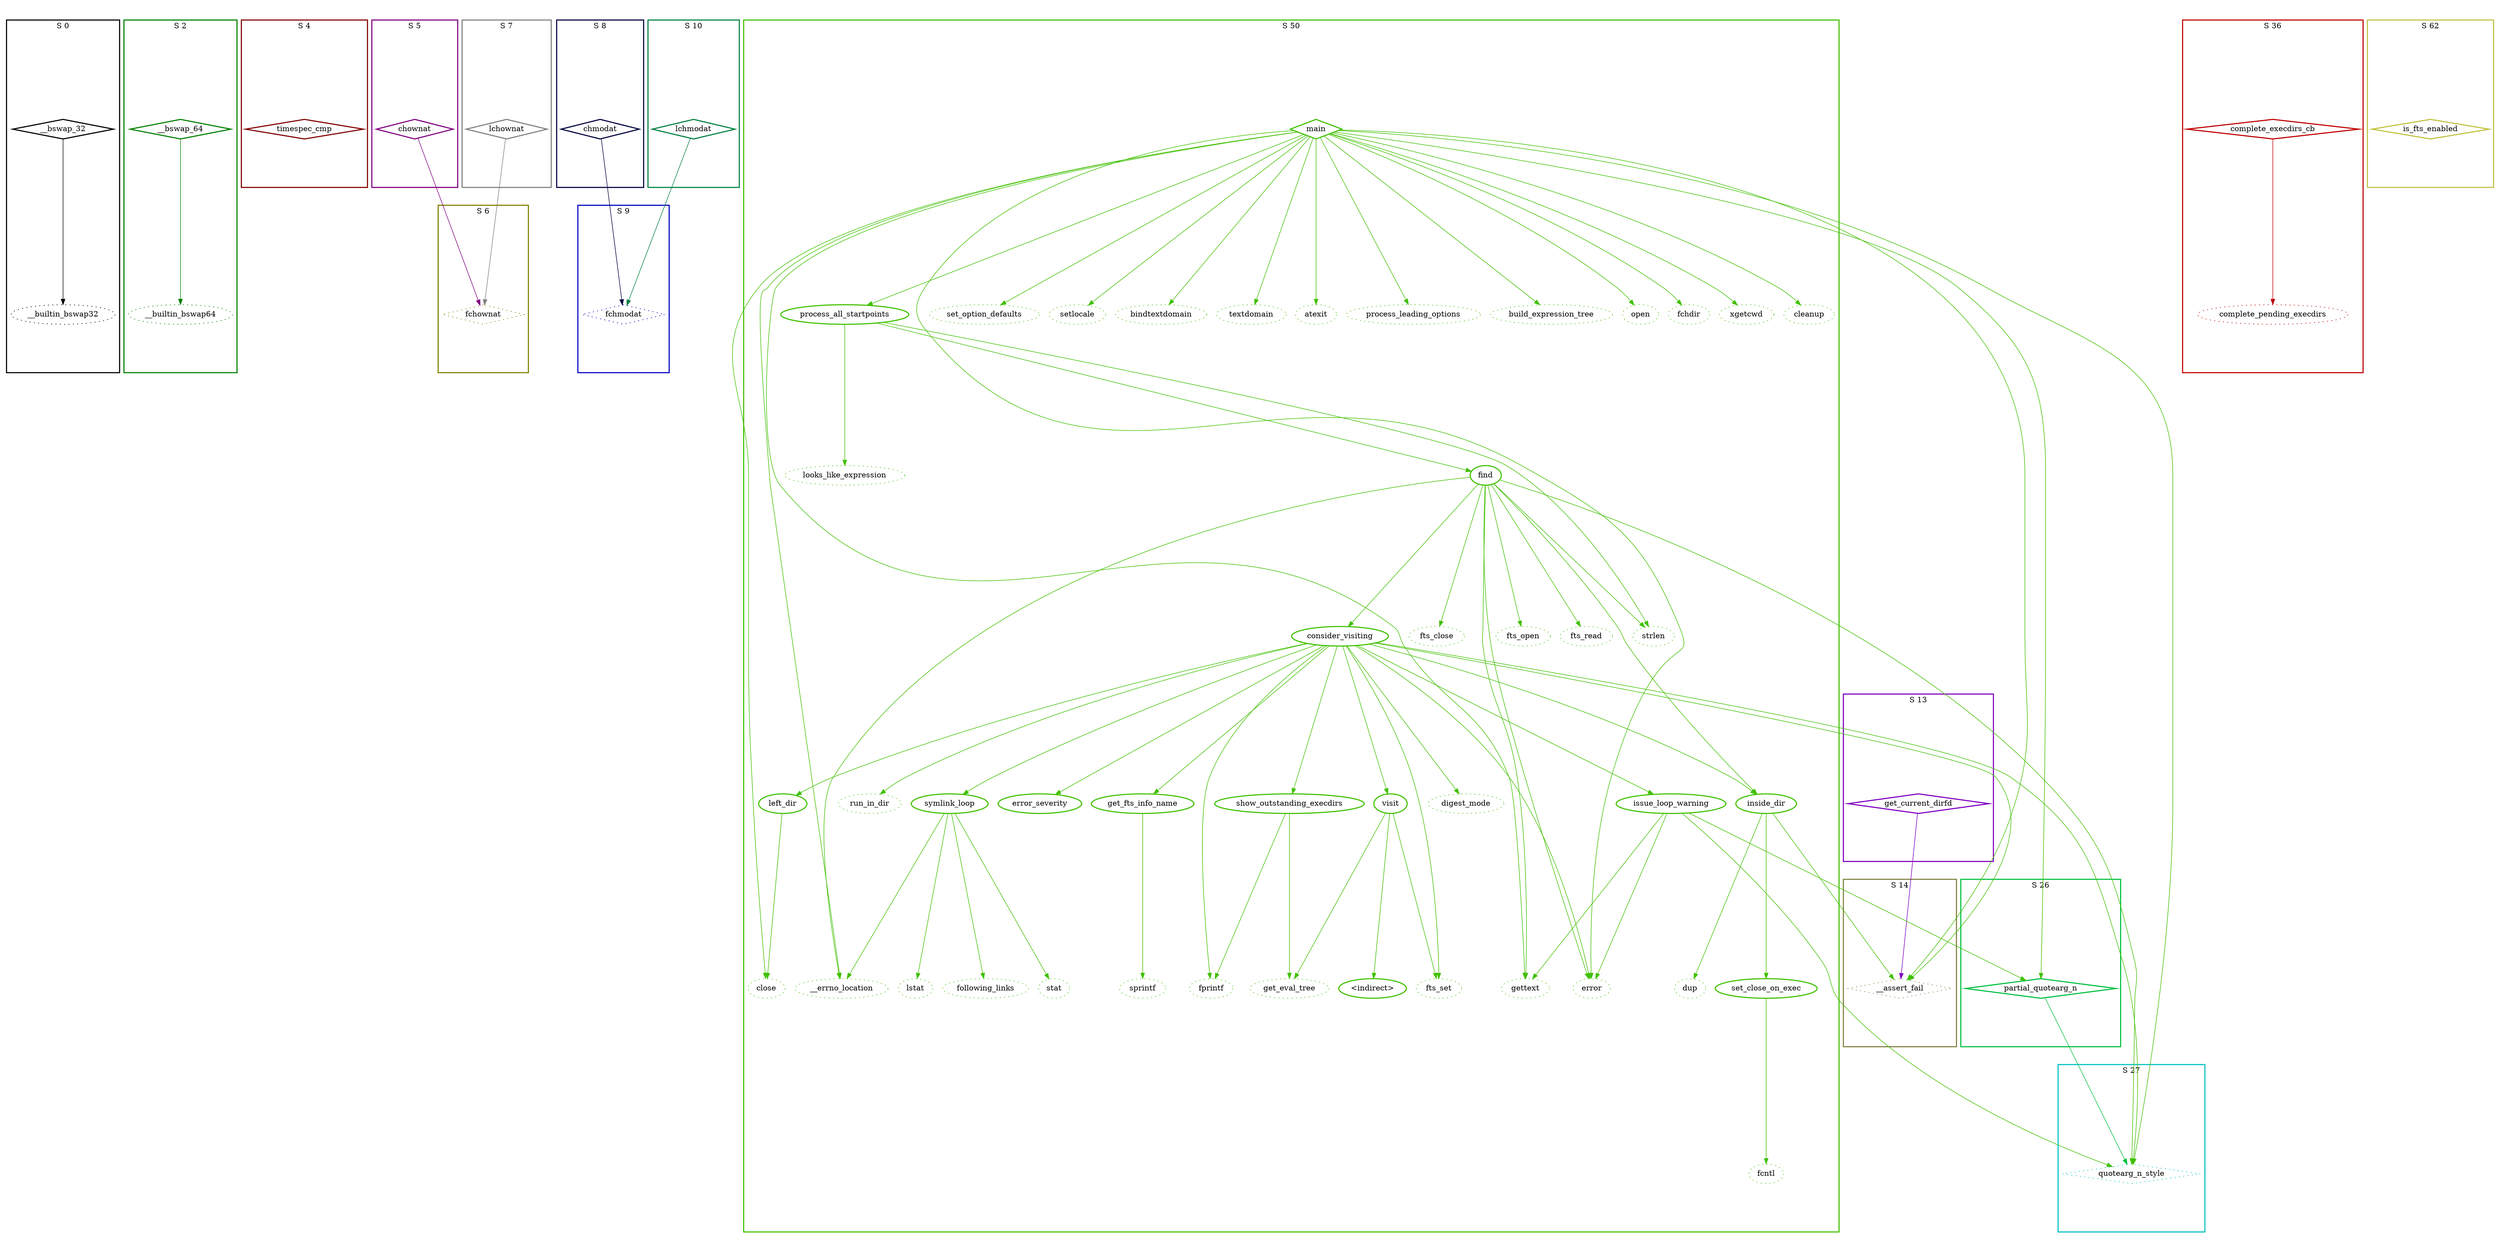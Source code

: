 digraph G {
  ratio=0.500000;
  "UV __bswap_32 (0)" [shape=diamond, label="__bswap_32", color="#000000",
                       style=bold];
  "UV __builtin_bswap32 (1)" [label="__builtin_bswap32", color="#000000",
                              style=dotted];
  "UV __bswap_64 (2)" [shape=diamond, label="__bswap_64", color="#008000",
                       style=bold];
  "UV __builtin_bswap64 (3)" [label="__builtin_bswap64", color="#008000",
                              style=dotted];
  "UV timespec_cmp (4)" [shape=diamond, label="timespec_cmp",
                         color="#800000", style=bold];
  "UV chownat (5)" [shape=diamond, label="chownat", color="#800080",
                    style=bold];
  "UV fchownat (6)" [shape=diamond, label="fchownat", color="#808000",
                     style=dotted];
  "UV lchownat (7)" [shape=diamond, label="lchownat", color="#808080",
                     style=bold];
  "UV chmodat (8)" [shape=diamond, label="chmodat", color="#000040",
                    style=bold];
  "UV fchmodat (9)" [shape=diamond, label="fchmodat", color="#0000C0",
                     style=dotted];
  "UV lchmodat (10)" [shape=diamond, label="lchmodat", color="#008040",
                      style=bold];
  "UV set_close_on_exec (11)" [label="set_close_on_exec", color="#40C000",
                               style=bold];
  "UV fcntl (12)" [label="fcntl", color="#40C000", style=dotted];
  "UV get_current_dirfd (13)" [shape=diamond, label="get_current_dirfd",
                               color="#8000C0", style=bold];
  "UV __assert_fail (14)" [shape=diamond, label="__assert_fail",
                           color="#808040", style=dotted];
  "UV left_dir (15)" [label="left_dir", color="#40C000", style=bold];
  "UV close (16)" [label="close", color="#40C000", style=dotted];
  "UV inside_dir (17)" [label="inside_dir", color="#40C000", style=bold];
  "UV dup (18)" [label="dup", color="#40C000", style=dotted];
  "UV error_severity (19)" [label="error_severity", color="#40C000",
                            style=bold];
  "UV get_fts_info_name (20)" [label="get_fts_info_name", color="#40C000",
                               style=bold];
  "UV sprintf (21)" [label="sprintf", color="#40C000", style=dotted];
  "UV visit (22)" [label="visit", color="#40C000", style=bold];
  "UV get_eval_tree (23)" [label="get_eval_tree", color="#40C000",
                           style=dotted];
  "UV <indirect> (24)" [label="<indirect>", color="#40C000", style=bold];
  "UV fts_set (25)" [label="fts_set", color="#40C000", style=dotted];
  "UV partial_quotearg_n (26)" [shape=diamond, label="partial_quotearg_n",
                                color="#00C040", style=bold];
  "UV quotearg_n_style (27)" [shape=diamond, label="quotearg_n_style",
                              color="#00C0C0", style=dotted];
  "UV issue_loop_warning (28)" [label="issue_loop_warning", color="#40C000",
                                style=bold];
  "UV gettext (29)" [label="gettext", color="#40C000", style=dotted];
  "UV error (30)" [label="error", color="#40C000", style=dotted];
  "UV symlink_loop (31)" [label="symlink_loop", color="#40C000", style=bold];
  "UV following_links (32)" [label="following_links", color="#40C000",
                             style=dotted];
  "UV stat (33)" [label="stat", color="#40C000", style=dotted];
  "UV lstat (34)" [label="lstat", color="#40C000", style=dotted];
  "UV __errno_location (35)" [label="__errno_location", color="#40C000",
                              style=dotted];
  "UV complete_execdirs_cb (36)" [shape=diamond,
                                  label="complete_execdirs_cb",
                                  color="#C00000", style=bold];
  "UV complete_pending_execdirs (37)" [label="complete_pending_execdirs",
                                       color="#C00000", style=dotted];
  "UV show_outstanding_execdirs (38)" [label="show_outstanding_execdirs",
                                       color="#40C000", style=bold];
  "UV fprintf (39)" [label="fprintf", color="#40C000", style=dotted];
  "UV consider_visiting (40)" [label="consider_visiting", color="#40C000",
                               style=bold];
  "UV digest_mode (41)" [label="digest_mode", color="#40C000", style=dotted];
  "UV run_in_dir (42)" [label="run_in_dir", color="#40C000", style=dotted];
  "UV find (43)" [label="find", color="#40C000", style=bold];
  "UV strlen (44)" [label="strlen", color="#40C000", style=dotted];
  "UV fts_open (45)" [label="fts_open", color="#40C000", style=dotted];
  "UV fts_read (46)" [label="fts_read", color="#40C000", style=dotted];
  "UV fts_close (47)" [label="fts_close", color="#40C000", style=dotted];
  "UV process_all_startpoints (48)" [label="process_all_startpoints",
                                     color="#40C000", style=bold];
  "UV looks_like_expression (49)" [label="looks_like_expression",
                                   color="#40C000", style=dotted];
  "UV main (50)" [shape=diamond, label="main", color="#40C000", style=bold];
  "UV set_option_defaults (51)" [label="set_option_defaults",
                                 color="#40C000", style=dotted];
  "UV setlocale (52)" [label="setlocale", color="#40C000", style=dotted];
  "UV bindtextdomain (53)" [label="bindtextdomain", color="#40C000",
                            style=dotted];
  "UV textdomain (54)" [label="textdomain", color="#40C000", style=dotted];
  "UV atexit (55)" [label="atexit", color="#40C000", style=dotted];
  "UV process_leading_options (56)" [label="process_leading_options",
                                     color="#40C000", style=dotted];
  "UV build_expression_tree (57)" [label="build_expression_tree",
                                   color="#40C000", style=dotted];
  "UV open (58)" [label="open", color="#40C000", style=dotted];
  "UV fchdir (59)" [label="fchdir", color="#40C000", style=dotted];
  "UV xgetcwd (60)" [label="xgetcwd", color="#40C000", style=dotted];
  "UV cleanup (61)" [label="cleanup", color="#40C000", style=dotted];
  "UV is_fts_enabled (62)" [shape=diamond, label="is_fts_enabled",
                            color="#C0C040", style=bold];
  
  subgraph cluster_27 { label="S 27";
    color="#00C0C0";
    style=bold;
    "UV quotearg_n_style (27)"; };
  subgraph cluster_0 { label="S 0";
    color="#000000";
    style=bold;
    "UV __builtin_bswap32 (1)";"UV __bswap_32 (0)"; };
  subgraph cluster_36 { label="S 36";
    color="#C00000";
    style=bold;
    "UV complete_pending_execdirs (37)";"UV complete_execdirs_cb (36)"; };
  subgraph cluster_10 { label="S 10";
    color="#008040";
    style=bold;
    "UV lchmodat (10)"; };
  subgraph cluster_50 { label="S 50";
    color="#40C000";
    style=bold;
    "UV cleanup (61)";"UV xgetcwd (60)";"UV fchdir (59)";"UV open (58)";"UV build_expression_tree (57)";"UV process_leading_options (56)";"UV atexit (55)";"UV textdomain (54)";"UV bindtextdomain (53)";"UV setlocale (52)";"UV set_option_defaults (51)";"UV main (50)";"UV looks_like_expression (49)";"UV process_all_startpoints (48)";"UV fts_close (47)";"UV fts_read (46)";"UV fts_open (45)";"UV strlen (44)";"UV find (43)";"UV run_in_dir (42)";"UV digest_mode (41)";"UV consider_visiting (40)";"UV fprintf (39)";"UV show_outstanding_execdirs (38)";"UV __errno_location (35)";"UV lstat (34)";"UV stat (33)";"UV following_links (32)";"UV symlink_loop (31)";"UV error (30)";"UV gettext (29)";"UV issue_loop_warning (28)";"UV fts_set (25)";"UV <indirect> (24)";"UV get_eval_tree (23)";"UV visit (22)";"UV sprintf (21)";"UV get_fts_info_name (20)";"UV error_severity (19)";"UV dup (18)";"UV inside_dir (17)";"UV close (16)";"UV left_dir (15)";"UV fcntl (12)";"UV set_close_on_exec (11)"; };
  subgraph cluster_2 { label="S 2";
    color="#008000";
    style=bold;
    "UV __builtin_bswap64 (3)";"UV __bswap_64 (2)"; };
  subgraph cluster_4 { label="S 4";
    color="#800000";
    style=bold;
    "UV timespec_cmp (4)"; };
  subgraph cluster_13 { label="S 13";
    color="#8000C0";
    style=bold;
    "UV get_current_dirfd (13)"; };
  subgraph cluster_5 { label="S 5";
    color="#800080";
    style=bold;
    "UV chownat (5)"; };
  subgraph cluster_14 { label="S 14";
    color="#808040";
    style=bold;
    "UV __assert_fail (14)"; };
  subgraph cluster_6 { label="S 6";
    color="#808000";
    style=bold;
    "UV fchownat (6)"; };
  subgraph cluster_7 { label="S 7";
    color="#808080";
    style=bold;
    "UV lchownat (7)"; };
  subgraph cluster_62 { label="S 62";
    color="#C0C040";
    style=bold;
    "UV is_fts_enabled (62)"; };
  subgraph cluster_8 { label="S 8";
    color="#000040";
    style=bold;
    "UV chmodat (8)"; };
  subgraph cluster_9 { label="S 9";
    color="#0000C0";
    style=bold;
    "UV fchmodat (9)"; };
  subgraph cluster_26 { label="S 26";
    color="#00C040";
    style=bold;
    "UV partial_quotearg_n (26)"; };
  
  "UV __bswap_32 (0)" -> "UV __builtin_bswap32 (1)" [color="#000000"];
  "UV __bswap_64 (2)" -> "UV __builtin_bswap64 (3)" [color="#008000"];
  "UV chownat (5)" -> "UV fchownat (6)" [color="#800080"];
  "UV lchownat (7)" -> "UV fchownat (6)" [color="#808080"];
  "UV chmodat (8)" -> "UV fchmodat (9)" [color="#000040"];
  "UV lchmodat (10)" -> "UV fchmodat (9)" [color="#008040"];
  "UV set_close_on_exec (11)" -> "UV fcntl (12)" [color="#40C000"];
  "UV get_current_dirfd (13)" -> "UV __assert_fail (14)" [color="#8000C0"];
  "UV left_dir (15)" -> "UV close (16)" [color="#40C000"];
  "UV inside_dir (17)" -> "UV set_close_on_exec (11)" [color="#40C000"];
  "UV inside_dir (17)" -> "UV __assert_fail (14)" [color="#40C000"];
  "UV inside_dir (17)" -> "UV dup (18)" [color="#40C000"];
  "UV get_fts_info_name (20)" -> "UV sprintf (21)" [color="#40C000"];
  "UV visit (22)" -> "UV get_eval_tree (23)" [color="#40C000"];
  "UV visit (22)" -> "UV <indirect> (24)" [color="#40C000"];
  "UV visit (22)" -> "UV fts_set (25)" [color="#40C000"];
  "UV partial_quotearg_n (26)" -> "UV quotearg_n_style (27)" [color="#00C040"];
  "UV issue_loop_warning (28)" -> "UV partial_quotearg_n (26)" [color="#40C000"];
  "UV issue_loop_warning (28)" -> "UV quotearg_n_style (27)" [color="#40C000"];
  "UV issue_loop_warning (28)" -> "UV gettext (29)" [color="#40C000"];
  "UV issue_loop_warning (28)" -> "UV error (30)" [color="#40C000"];
  "UV symlink_loop (31)" -> "UV following_links (32)" [color="#40C000"];
  "UV symlink_loop (31)" -> "UV stat (33)" [color="#40C000"];
  "UV symlink_loop (31)" -> "UV lstat (34)" [color="#40C000"];
  "UV symlink_loop (31)" -> "UV __errno_location (35)" [color="#40C000"];
  "UV complete_execdirs_cb (36)" -> "UV complete_pending_execdirs (37)" [
  color="#C00000"];
  "UV show_outstanding_execdirs (38)" -> "UV get_eval_tree (23)" [color="#40C000"];
  "UV show_outstanding_execdirs (38)" -> "UV fprintf (39)" [color="#40C000"];
  "UV consider_visiting (40)" -> "UV __assert_fail (14)" [color="#40C000"];
  "UV consider_visiting (40)" -> "UV left_dir (15)" [color="#40C000"];
  "UV consider_visiting (40)" -> "UV inside_dir (17)" [color="#40C000"];
  "UV consider_visiting (40)" -> "UV error_severity (19)" [color="#40C000"];
  "UV consider_visiting (40)" -> "UV get_fts_info_name (20)" [color="#40C000"];
  "UV consider_visiting (40)" -> "UV visit (22)" [color="#40C000"];
  "UV consider_visiting (40)" -> "UV fts_set (25)" [color="#40C000"];
  "UV consider_visiting (40)" -> "UV quotearg_n_style (27)" [color="#40C000"];
  "UV consider_visiting (40)" -> "UV issue_loop_warning (28)" [color="#40C000"];
  "UV consider_visiting (40)" -> "UV error (30)" [color="#40C000"];
  "UV consider_visiting (40)" -> "UV symlink_loop (31)" [color="#40C000"];
  "UV consider_visiting (40)" -> "UV show_outstanding_execdirs (38)" [
  color="#40C000"];
  "UV consider_visiting (40)" -> "UV fprintf (39)" [color="#40C000"];
  "UV consider_visiting (40)" -> "UV digest_mode (41)" [color="#40C000"];
  "UV consider_visiting (40)" -> "UV run_in_dir (42)" [color="#40C000"];
  "UV find (43)" -> "UV inside_dir (17)" [color="#40C000"];
  "UV find (43)" -> "UV quotearg_n_style (27)" [color="#40C000"];
  "UV find (43)" -> "UV gettext (29)" [color="#40C000"];
  "UV find (43)" -> "UV error (30)" [color="#40C000"];
  "UV find (43)" -> "UV __errno_location (35)" [color="#40C000"];
  "UV find (43)" -> "UV consider_visiting (40)" [color="#40C000"];
  "UV find (43)" -> "UV strlen (44)" [color="#40C000"];
  "UV find (43)" -> "UV fts_open (45)" [color="#40C000"];
  "UV find (43)" -> "UV fts_read (46)" [color="#40C000"];
  "UV find (43)" -> "UV fts_close (47)" [color="#40C000"];
  "UV process_all_startpoints (48)" -> "UV find (43)" [color="#40C000"];
  "UV process_all_startpoints (48)" -> "UV strlen (44)" [color="#40C000"];
  "UV process_all_startpoints (48)" -> "UV looks_like_expression (49)" [
  color="#40C000"];
  "UV main (50)" -> "UV __assert_fail (14)" [color="#40C000"];
  "UV main (50)" -> "UV close (16)" [color="#40C000"];
  "UV main (50)" -> "UV partial_quotearg_n (26)" [color="#40C000"];
  "UV main (50)" -> "UV quotearg_n_style (27)" [color="#40C000"];
  "UV main (50)" -> "UV gettext (29)" [color="#40C000"];
  "UV main (50)" -> "UV error (30)" [color="#40C000"];
  "UV main (50)" -> "UV __errno_location (35)" [color="#40C000"];
  "UV main (50)" -> "UV process_all_startpoints (48)" [color="#40C000"];
  "UV main (50)" -> "UV set_option_defaults (51)" [color="#40C000"];
  "UV main (50)" -> "UV setlocale (52)" [color="#40C000"];
  "UV main (50)" -> "UV bindtextdomain (53)" [color="#40C000"];
  "UV main (50)" -> "UV textdomain (54)" [color="#40C000"];
  "UV main (50)" -> "UV atexit (55)" [color="#40C000"];
  "UV main (50)" -> "UV process_leading_options (56)" [color="#40C000"];
  "UV main (50)" -> "UV build_expression_tree (57)" [color="#40C000"];
  "UV main (50)" -> "UV open (58)" [color="#40C000"];
  "UV main (50)" -> "UV fchdir (59)" [color="#40C000"];
  "UV main (50)" -> "UV xgetcwd (60)" [color="#40C000"];
  "UV main (50)" -> "UV cleanup (61)" [color="#40C000"];
  
  }
